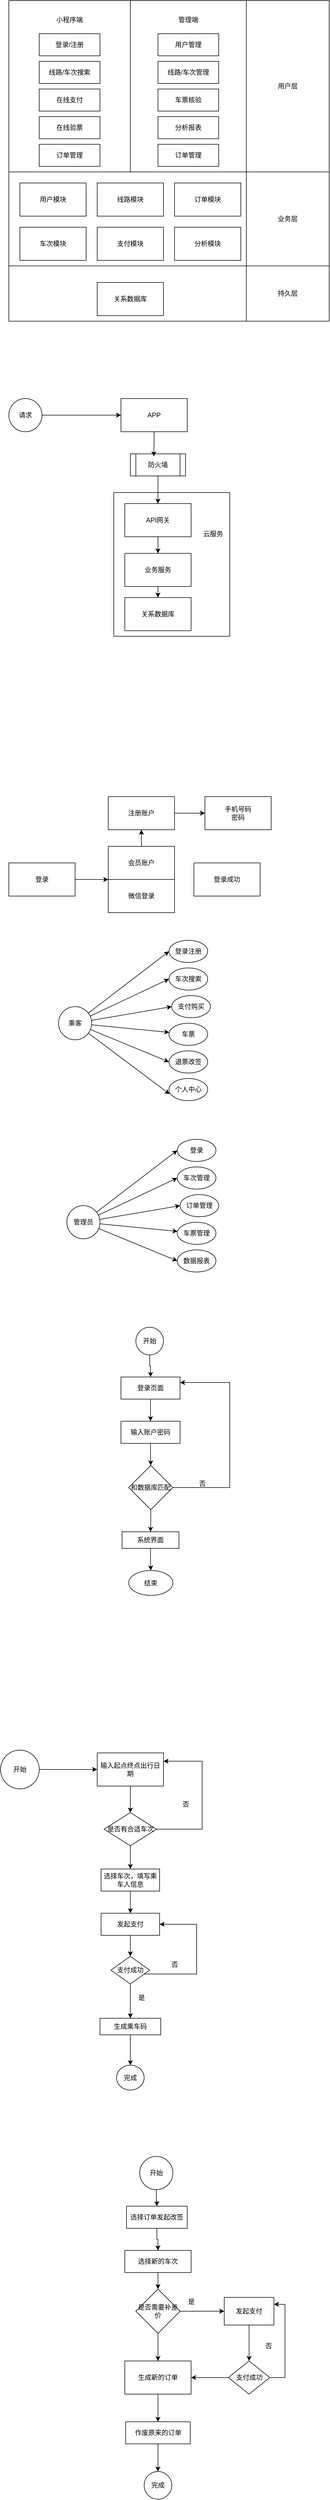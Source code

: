 <mxfile version="24.7.7">
  <diagram name="第 1 页" id="MnmO3LpP-wFRtYF9NP8j">
    <mxGraphModel dx="1226" dy="1836" grid="1" gridSize="10" guides="1" tooltips="1" connect="1" arrows="1" fold="1" page="1" pageScale="1" pageWidth="827" pageHeight="1169" math="0" shadow="0">
      <root>
        <mxCell id="0" />
        <mxCell id="1" parent="0" />
        <mxCell id="aL-A3MlLt4HypSaMRRbP-49" value="" style="rounded=0;whiteSpace=wrap;html=1;" vertex="1" parent="1">
          <mxGeometry x="320" y="780" width="210" height="260" as="geometry" />
        </mxCell>
        <mxCell id="aL-A3MlLt4HypSaMRRbP-1" value="" style="rounded=0;whiteSpace=wrap;html=1;" vertex="1" parent="1">
          <mxGeometry x="130" y="100" width="580" height="370" as="geometry" />
        </mxCell>
        <mxCell id="aL-A3MlLt4HypSaMRRbP-8" value="" style="rounded=0;whiteSpace=wrap;html=1;" vertex="1" parent="1">
          <mxGeometry x="130" y="-110" width="580" height="310" as="geometry" />
        </mxCell>
        <mxCell id="aL-A3MlLt4HypSaMRRbP-2" value="" style="rounded=0;whiteSpace=wrap;html=1;" vertex="1" parent="1">
          <mxGeometry x="130" y="-110" width="220" height="310" as="geometry" />
        </mxCell>
        <mxCell id="aL-A3MlLt4HypSaMRRbP-3" value="" style="rounded=0;whiteSpace=wrap;html=1;" vertex="1" parent="1">
          <mxGeometry x="350" y="-110" width="210" height="310" as="geometry" />
        </mxCell>
        <mxCell id="aL-A3MlLt4HypSaMRRbP-9" value="用户层" style="rounded=0;whiteSpace=wrap;html=1;" vertex="1" parent="1">
          <mxGeometry x="560" y="-110" width="150" height="310" as="geometry" />
        </mxCell>
        <mxCell id="aL-A3MlLt4HypSaMRRbP-10" value="" style="rounded=0;whiteSpace=wrap;html=1;" vertex="1" parent="1">
          <mxGeometry x="130" y="200" width="580" height="170" as="geometry" />
        </mxCell>
        <mxCell id="aL-A3MlLt4HypSaMRRbP-11" value="业务层" style="rounded=0;whiteSpace=wrap;html=1;" vertex="1" parent="1">
          <mxGeometry x="560" y="200" width="150" height="170" as="geometry" />
        </mxCell>
        <mxCell id="aL-A3MlLt4HypSaMRRbP-12" value="用户模块" style="rounded=0;whiteSpace=wrap;html=1;" vertex="1" parent="1">
          <mxGeometry x="150" y="220" width="120" height="60" as="geometry" />
        </mxCell>
        <mxCell id="aL-A3MlLt4HypSaMRRbP-13" value="线路模块" style="rounded=0;whiteSpace=wrap;html=1;" vertex="1" parent="1">
          <mxGeometry x="290" y="220" width="120" height="60" as="geometry" />
        </mxCell>
        <mxCell id="aL-A3MlLt4HypSaMRRbP-14" value="车次模块" style="rounded=0;whiteSpace=wrap;html=1;" vertex="1" parent="1">
          <mxGeometry x="150" y="300" width="120" height="60" as="geometry" />
        </mxCell>
        <mxCell id="aL-A3MlLt4HypSaMRRbP-15" value="订单模块" style="rounded=0;whiteSpace=wrap;html=1;" vertex="1" parent="1">
          <mxGeometry x="430" y="220" width="120" height="60" as="geometry" />
        </mxCell>
        <mxCell id="aL-A3MlLt4HypSaMRRbP-16" value="支付模块" style="rounded=0;whiteSpace=wrap;html=1;" vertex="1" parent="1">
          <mxGeometry x="290" y="300" width="120" height="60" as="geometry" />
        </mxCell>
        <mxCell id="aL-A3MlLt4HypSaMRRbP-17" value="分析模块" style="rounded=0;whiteSpace=wrap;html=1;" vertex="1" parent="1">
          <mxGeometry x="430" y="300" width="120" height="60" as="geometry" />
        </mxCell>
        <mxCell id="aL-A3MlLt4HypSaMRRbP-19" value="关系数据库" style="rounded=0;whiteSpace=wrap;html=1;" vertex="1" parent="1">
          <mxGeometry x="290" y="400" width="120" height="60" as="geometry" />
        </mxCell>
        <mxCell id="aL-A3MlLt4HypSaMRRbP-21" value="持久层" style="rounded=0;whiteSpace=wrap;html=1;" vertex="1" parent="1">
          <mxGeometry x="560" y="370" width="150" height="100" as="geometry" />
        </mxCell>
        <mxCell id="aL-A3MlLt4HypSaMRRbP-22" value="登录/注册" style="rounded=0;whiteSpace=wrap;html=1;" vertex="1" parent="1">
          <mxGeometry x="185" y="-50" width="110" height="40" as="geometry" />
        </mxCell>
        <mxCell id="aL-A3MlLt4HypSaMRRbP-23" value="线路/车次搜索" style="rounded=0;whiteSpace=wrap;html=1;" vertex="1" parent="1">
          <mxGeometry x="185" width="110" height="40" as="geometry" />
        </mxCell>
        <mxCell id="aL-A3MlLt4HypSaMRRbP-24" value="在线支付" style="rounded=0;whiteSpace=wrap;html=1;" vertex="1" parent="1">
          <mxGeometry x="185" y="50" width="110" height="40" as="geometry" />
        </mxCell>
        <mxCell id="aL-A3MlLt4HypSaMRRbP-25" value="在线验票" style="rounded=0;whiteSpace=wrap;html=1;" vertex="1" parent="1">
          <mxGeometry x="185" y="100" width="110" height="40" as="geometry" />
        </mxCell>
        <mxCell id="aL-A3MlLt4HypSaMRRbP-26" value="订单管理" style="rounded=0;whiteSpace=wrap;html=1;" vertex="1" parent="1">
          <mxGeometry x="185" y="150" width="110" height="40" as="geometry" />
        </mxCell>
        <mxCell id="aL-A3MlLt4HypSaMRRbP-27" value="用户管理" style="rounded=0;whiteSpace=wrap;html=1;" vertex="1" parent="1">
          <mxGeometry x="400" y="-50" width="110" height="40" as="geometry" />
        </mxCell>
        <mxCell id="aL-A3MlLt4HypSaMRRbP-28" value="线路/车次管理" style="rounded=0;whiteSpace=wrap;html=1;" vertex="1" parent="1">
          <mxGeometry x="400" width="110" height="40" as="geometry" />
        </mxCell>
        <mxCell id="aL-A3MlLt4HypSaMRRbP-29" value="车票核验" style="rounded=0;whiteSpace=wrap;html=1;" vertex="1" parent="1">
          <mxGeometry x="400" y="50" width="110" height="40" as="geometry" />
        </mxCell>
        <mxCell id="aL-A3MlLt4HypSaMRRbP-30" value="分析报表" style="rounded=0;whiteSpace=wrap;html=1;" vertex="1" parent="1">
          <mxGeometry x="400" y="100" width="110" height="40" as="geometry" />
        </mxCell>
        <mxCell id="aL-A3MlLt4HypSaMRRbP-31" value="订单管理" style="rounded=0;whiteSpace=wrap;html=1;" vertex="1" parent="1">
          <mxGeometry x="400" y="150" width="110" height="40" as="geometry" />
        </mxCell>
        <mxCell id="aL-A3MlLt4HypSaMRRbP-32" value="小程序端" style="text;html=1;align=center;verticalAlign=middle;whiteSpace=wrap;rounded=0;" vertex="1" parent="1">
          <mxGeometry x="210" y="-90" width="60" height="30" as="geometry" />
        </mxCell>
        <mxCell id="aL-A3MlLt4HypSaMRRbP-33" value="管理端" style="text;html=1;align=center;verticalAlign=middle;whiteSpace=wrap;rounded=0;" vertex="1" parent="1">
          <mxGeometry x="425" y="-90" width="60" height="30" as="geometry" />
        </mxCell>
        <mxCell id="aL-A3MlLt4HypSaMRRbP-39" style="edgeStyle=orthogonalEdgeStyle;rounded=0;orthogonalLoop=1;jettySize=auto;html=1;entryX=0;entryY=0.5;entryDx=0;entryDy=0;" edge="1" parent="1" source="aL-A3MlLt4HypSaMRRbP-37" target="aL-A3MlLt4HypSaMRRbP-38">
          <mxGeometry relative="1" as="geometry" />
        </mxCell>
        <mxCell id="aL-A3MlLt4HypSaMRRbP-37" value="请求" style="ellipse;whiteSpace=wrap;html=1;aspect=fixed;" vertex="1" parent="1">
          <mxGeometry x="130" y="610" width="60" height="60" as="geometry" />
        </mxCell>
        <mxCell id="aL-A3MlLt4HypSaMRRbP-38" value="APP" style="rounded=0;whiteSpace=wrap;html=1;" vertex="1" parent="1">
          <mxGeometry x="333" y="610" width="120" height="60" as="geometry" />
        </mxCell>
        <mxCell id="aL-A3MlLt4HypSaMRRbP-46" style="edgeStyle=orthogonalEdgeStyle;rounded=0;orthogonalLoop=1;jettySize=auto;html=1;exitX=0.5;exitY=1;exitDx=0;exitDy=0;entryX=0.5;entryY=0;entryDx=0;entryDy=0;" edge="1" parent="1" source="aL-A3MlLt4HypSaMRRbP-40" target="aL-A3MlLt4HypSaMRRbP-41">
          <mxGeometry relative="1" as="geometry" />
        </mxCell>
        <mxCell id="aL-A3MlLt4HypSaMRRbP-40" value="API网关" style="rounded=0;whiteSpace=wrap;html=1;" vertex="1" parent="1">
          <mxGeometry x="340" y="800" width="120" height="60" as="geometry" />
        </mxCell>
        <mxCell id="aL-A3MlLt4HypSaMRRbP-48" value="" style="edgeStyle=orthogonalEdgeStyle;rounded=0;orthogonalLoop=1;jettySize=auto;html=1;" edge="1" parent="1" source="aL-A3MlLt4HypSaMRRbP-41" target="aL-A3MlLt4HypSaMRRbP-42">
          <mxGeometry relative="1" as="geometry" />
        </mxCell>
        <mxCell id="aL-A3MlLt4HypSaMRRbP-41" value="业务服务" style="rounded=0;whiteSpace=wrap;html=1;" vertex="1" parent="1">
          <mxGeometry x="340" y="890" width="120" height="60" as="geometry" />
        </mxCell>
        <mxCell id="aL-A3MlLt4HypSaMRRbP-42" value="关系数据库" style="rounded=0;whiteSpace=wrap;html=1;" vertex="1" parent="1">
          <mxGeometry x="340" y="970" width="120" height="60" as="geometry" />
        </mxCell>
        <mxCell id="aL-A3MlLt4HypSaMRRbP-45" value="" style="edgeStyle=orthogonalEdgeStyle;rounded=0;orthogonalLoop=1;jettySize=auto;html=1;" edge="1" parent="1" source="aL-A3MlLt4HypSaMRRbP-43" target="aL-A3MlLt4HypSaMRRbP-40">
          <mxGeometry relative="1" as="geometry" />
        </mxCell>
        <mxCell id="aL-A3MlLt4HypSaMRRbP-43" value="防火墙" style="shape=process;whiteSpace=wrap;html=1;backgroundOutline=1;" vertex="1" parent="1">
          <mxGeometry x="350" y="710" width="100" height="40" as="geometry" />
        </mxCell>
        <mxCell id="aL-A3MlLt4HypSaMRRbP-44" style="edgeStyle=orthogonalEdgeStyle;rounded=0;orthogonalLoop=1;jettySize=auto;html=1;entryX=0.424;entryY=0.115;entryDx=0;entryDy=0;entryPerimeter=0;" edge="1" parent="1" source="aL-A3MlLt4HypSaMRRbP-38" target="aL-A3MlLt4HypSaMRRbP-43">
          <mxGeometry relative="1" as="geometry" />
        </mxCell>
        <mxCell id="aL-A3MlLt4HypSaMRRbP-50" value="云服务" style="text;html=1;align=center;verticalAlign=middle;whiteSpace=wrap;rounded=0;" vertex="1" parent="1">
          <mxGeometry x="470" y="840" width="60" height="30" as="geometry" />
        </mxCell>
        <mxCell id="aL-A3MlLt4HypSaMRRbP-56" value="" style="edgeStyle=orthogonalEdgeStyle;rounded=0;orthogonalLoop=1;jettySize=auto;html=1;" edge="1" parent="1" source="aL-A3MlLt4HypSaMRRbP-51" target="aL-A3MlLt4HypSaMRRbP-54">
          <mxGeometry relative="1" as="geometry">
            <Array as="points">
              <mxPoint x="290" y="1480" />
              <mxPoint x="290" y="1480" />
            </Array>
          </mxGeometry>
        </mxCell>
        <mxCell id="aL-A3MlLt4HypSaMRRbP-51" value="登录" style="rounded=0;whiteSpace=wrap;html=1;" vertex="1" parent="1">
          <mxGeometry x="130" y="1450" width="120" height="60" as="geometry" />
        </mxCell>
        <mxCell id="aL-A3MlLt4HypSaMRRbP-55" value="" style="group" vertex="1" connectable="0" parent="1">
          <mxGeometry x="310" y="1420" width="120" height="120" as="geometry" />
        </mxCell>
        <mxCell id="aL-A3MlLt4HypSaMRRbP-52" value="会员账户" style="whiteSpace=wrap;html=1;rounded=0;" vertex="1" parent="aL-A3MlLt4HypSaMRRbP-55">
          <mxGeometry width="120" height="60" as="geometry" />
        </mxCell>
        <mxCell id="aL-A3MlLt4HypSaMRRbP-54" value="微信登录" style="whiteSpace=wrap;html=1;rounded=0;" vertex="1" parent="aL-A3MlLt4HypSaMRRbP-55">
          <mxGeometry y="60" width="120" height="60" as="geometry" />
        </mxCell>
        <mxCell id="aL-A3MlLt4HypSaMRRbP-57" value="登录成功" style="rounded=0;whiteSpace=wrap;html=1;" vertex="1" parent="1">
          <mxGeometry x="465" y="1450" width="120" height="60" as="geometry" />
        </mxCell>
        <mxCell id="aL-A3MlLt4HypSaMRRbP-61" value="" style="edgeStyle=orthogonalEdgeStyle;rounded=0;orthogonalLoop=1;jettySize=auto;html=1;" edge="1" parent="1" source="aL-A3MlLt4HypSaMRRbP-58" target="aL-A3MlLt4HypSaMRRbP-60">
          <mxGeometry relative="1" as="geometry" />
        </mxCell>
        <mxCell id="aL-A3MlLt4HypSaMRRbP-58" value="注册账户" style="rounded=0;whiteSpace=wrap;html=1;" vertex="1" parent="1">
          <mxGeometry x="310" y="1330" width="120" height="60" as="geometry" />
        </mxCell>
        <mxCell id="aL-A3MlLt4HypSaMRRbP-59" value="" style="edgeStyle=orthogonalEdgeStyle;rounded=0;orthogonalLoop=1;jettySize=auto;html=1;" edge="1" parent="1" source="aL-A3MlLt4HypSaMRRbP-52" target="aL-A3MlLt4HypSaMRRbP-58">
          <mxGeometry relative="1" as="geometry" />
        </mxCell>
        <mxCell id="aL-A3MlLt4HypSaMRRbP-60" value="手机号码&lt;div&gt;密码&lt;/div&gt;" style="whiteSpace=wrap;html=1;rounded=0;" vertex="1" parent="1">
          <mxGeometry x="485" y="1330" width="120" height="60" as="geometry" />
        </mxCell>
        <mxCell id="aL-A3MlLt4HypSaMRRbP-70" style="rounded=0;orthogonalLoop=1;jettySize=auto;html=1;entryX=0;entryY=0.5;entryDx=0;entryDy=0;" edge="1" parent="1" source="aL-A3MlLt4HypSaMRRbP-63" target="aL-A3MlLt4HypSaMRRbP-65">
          <mxGeometry relative="1" as="geometry" />
        </mxCell>
        <mxCell id="aL-A3MlLt4HypSaMRRbP-71" style="rounded=0;orthogonalLoop=1;jettySize=auto;html=1;entryX=0;entryY=0.5;entryDx=0;entryDy=0;" edge="1" parent="1" source="aL-A3MlLt4HypSaMRRbP-63" target="aL-A3MlLt4HypSaMRRbP-66">
          <mxGeometry relative="1" as="geometry" />
        </mxCell>
        <mxCell id="aL-A3MlLt4HypSaMRRbP-72" style="rounded=0;orthogonalLoop=1;jettySize=auto;html=1;entryX=0;entryY=0.5;entryDx=0;entryDy=0;" edge="1" parent="1" source="aL-A3MlLt4HypSaMRRbP-63" target="aL-A3MlLt4HypSaMRRbP-67">
          <mxGeometry relative="1" as="geometry" />
        </mxCell>
        <mxCell id="aL-A3MlLt4HypSaMRRbP-73" style="rounded=0;orthogonalLoop=1;jettySize=auto;html=1;" edge="1" parent="1" source="aL-A3MlLt4HypSaMRRbP-63" target="aL-A3MlLt4HypSaMRRbP-68">
          <mxGeometry relative="1" as="geometry" />
        </mxCell>
        <mxCell id="aL-A3MlLt4HypSaMRRbP-74" style="rounded=0;orthogonalLoop=1;jettySize=auto;html=1;entryX=0;entryY=0.5;entryDx=0;entryDy=0;" edge="1" parent="1" source="aL-A3MlLt4HypSaMRRbP-63" target="aL-A3MlLt4HypSaMRRbP-69">
          <mxGeometry relative="1" as="geometry" />
        </mxCell>
        <mxCell id="aL-A3MlLt4HypSaMRRbP-63" value="乘客" style="ellipse;whiteSpace=wrap;html=1;" vertex="1" parent="1">
          <mxGeometry x="220" y="1710" width="60" height="60" as="geometry" />
        </mxCell>
        <mxCell id="aL-A3MlLt4HypSaMRRbP-64" value="个人中心" style="ellipse;whiteSpace=wrap;html=1;" vertex="1" parent="1">
          <mxGeometry x="420" y="1840" width="70" height="40" as="geometry" />
        </mxCell>
        <mxCell id="aL-A3MlLt4HypSaMRRbP-65" value="登录注册" style="ellipse;whiteSpace=wrap;html=1;" vertex="1" parent="1">
          <mxGeometry x="420" y="1590" width="70" height="40" as="geometry" />
        </mxCell>
        <mxCell id="aL-A3MlLt4HypSaMRRbP-66" value="车次搜索" style="ellipse;whiteSpace=wrap;html=1;" vertex="1" parent="1">
          <mxGeometry x="420" y="1640" width="70" height="40" as="geometry" />
        </mxCell>
        <mxCell id="aL-A3MlLt4HypSaMRRbP-67" value="支付购买" style="ellipse;whiteSpace=wrap;html=1;" vertex="1" parent="1">
          <mxGeometry x="425" y="1690" width="70" height="40" as="geometry" />
        </mxCell>
        <mxCell id="aL-A3MlLt4HypSaMRRbP-68" value="车票" style="ellipse;whiteSpace=wrap;html=1;" vertex="1" parent="1">
          <mxGeometry x="420" y="1740" width="70" height="40" as="geometry" />
        </mxCell>
        <mxCell id="aL-A3MlLt4HypSaMRRbP-69" value="退票改签" style="ellipse;whiteSpace=wrap;html=1;" vertex="1" parent="1">
          <mxGeometry x="420" y="1790" width="70" height="40" as="geometry" />
        </mxCell>
        <mxCell id="aL-A3MlLt4HypSaMRRbP-75" style="rounded=0;orthogonalLoop=1;jettySize=auto;html=1;entryX=0.017;entryY=0.705;entryDx=0;entryDy=0;entryPerimeter=0;" edge="1" parent="1" source="aL-A3MlLt4HypSaMRRbP-63" target="aL-A3MlLt4HypSaMRRbP-64">
          <mxGeometry relative="1" as="geometry" />
        </mxCell>
        <mxCell id="aL-A3MlLt4HypSaMRRbP-77" style="rounded=0;orthogonalLoop=1;jettySize=auto;html=1;entryX=0;entryY=0.5;entryDx=0;entryDy=0;" edge="1" parent="1" source="aL-A3MlLt4HypSaMRRbP-82" target="aL-A3MlLt4HypSaMRRbP-84">
          <mxGeometry relative="1" as="geometry" />
        </mxCell>
        <mxCell id="aL-A3MlLt4HypSaMRRbP-78" style="rounded=0;orthogonalLoop=1;jettySize=auto;html=1;entryX=0;entryY=0.5;entryDx=0;entryDy=0;" edge="1" parent="1" source="aL-A3MlLt4HypSaMRRbP-82" target="aL-A3MlLt4HypSaMRRbP-85">
          <mxGeometry relative="1" as="geometry" />
        </mxCell>
        <mxCell id="aL-A3MlLt4HypSaMRRbP-79" style="rounded=0;orthogonalLoop=1;jettySize=auto;html=1;entryX=0;entryY=0.5;entryDx=0;entryDy=0;" edge="1" parent="1" source="aL-A3MlLt4HypSaMRRbP-82" target="aL-A3MlLt4HypSaMRRbP-86">
          <mxGeometry relative="1" as="geometry" />
        </mxCell>
        <mxCell id="aL-A3MlLt4HypSaMRRbP-80" style="rounded=0;orthogonalLoop=1;jettySize=auto;html=1;" edge="1" parent="1" source="aL-A3MlLt4HypSaMRRbP-82" target="aL-A3MlLt4HypSaMRRbP-87">
          <mxGeometry relative="1" as="geometry" />
        </mxCell>
        <mxCell id="aL-A3MlLt4HypSaMRRbP-81" style="rounded=0;orthogonalLoop=1;jettySize=auto;html=1;entryX=0;entryY=0.5;entryDx=0;entryDy=0;" edge="1" parent="1" source="aL-A3MlLt4HypSaMRRbP-82" target="aL-A3MlLt4HypSaMRRbP-88">
          <mxGeometry relative="1" as="geometry" />
        </mxCell>
        <mxCell id="aL-A3MlLt4HypSaMRRbP-82" value="管理员" style="ellipse;whiteSpace=wrap;html=1;" vertex="1" parent="1">
          <mxGeometry x="235" y="2070" width="60" height="60" as="geometry" />
        </mxCell>
        <mxCell id="aL-A3MlLt4HypSaMRRbP-84" value="登录" style="ellipse;whiteSpace=wrap;html=1;" vertex="1" parent="1">
          <mxGeometry x="435" y="1950" width="70" height="40" as="geometry" />
        </mxCell>
        <mxCell id="aL-A3MlLt4HypSaMRRbP-85" value="车次管理" style="ellipse;whiteSpace=wrap;html=1;" vertex="1" parent="1">
          <mxGeometry x="435" y="2000" width="70" height="40" as="geometry" />
        </mxCell>
        <mxCell id="aL-A3MlLt4HypSaMRRbP-86" value="订单管理" style="ellipse;whiteSpace=wrap;html=1;" vertex="1" parent="1">
          <mxGeometry x="440" y="2050" width="70" height="40" as="geometry" />
        </mxCell>
        <mxCell id="aL-A3MlLt4HypSaMRRbP-87" value="车票管理" style="ellipse;whiteSpace=wrap;html=1;" vertex="1" parent="1">
          <mxGeometry x="435" y="2100" width="70" height="40" as="geometry" />
        </mxCell>
        <mxCell id="aL-A3MlLt4HypSaMRRbP-88" value="数据报表" style="ellipse;whiteSpace=wrap;html=1;" vertex="1" parent="1">
          <mxGeometry x="435" y="2150" width="70" height="40" as="geometry" />
        </mxCell>
        <mxCell id="aL-A3MlLt4HypSaMRRbP-97" style="edgeStyle=orthogonalEdgeStyle;rounded=0;orthogonalLoop=1;jettySize=auto;html=1;exitX=0.5;exitY=1;exitDx=0;exitDy=0;entryX=0.5;entryY=0;entryDx=0;entryDy=0;" edge="1" parent="1" source="aL-A3MlLt4HypSaMRRbP-91" target="aL-A3MlLt4HypSaMRRbP-93">
          <mxGeometry relative="1" as="geometry" />
        </mxCell>
        <mxCell id="aL-A3MlLt4HypSaMRRbP-91" value="登录页面" style="rounded=0;whiteSpace=wrap;html=1;" vertex="1" parent="1">
          <mxGeometry x="333" y="2380" width="107" height="40" as="geometry" />
        </mxCell>
        <mxCell id="aL-A3MlLt4HypSaMRRbP-104" style="edgeStyle=orthogonalEdgeStyle;rounded=0;orthogonalLoop=1;jettySize=auto;html=1;entryX=0.5;entryY=0;entryDx=0;entryDy=0;" edge="1" parent="1" source="aL-A3MlLt4HypSaMRRbP-92" target="aL-A3MlLt4HypSaMRRbP-91">
          <mxGeometry relative="1" as="geometry" />
        </mxCell>
        <mxCell id="aL-A3MlLt4HypSaMRRbP-92" value="开始" style="ellipse;whiteSpace=wrap;html=1;aspect=fixed;" vertex="1" parent="1">
          <mxGeometry x="360" y="2290" width="50" height="50" as="geometry" />
        </mxCell>
        <mxCell id="aL-A3MlLt4HypSaMRRbP-98" style="edgeStyle=orthogonalEdgeStyle;rounded=0;orthogonalLoop=1;jettySize=auto;html=1;entryX=0.5;entryY=0;entryDx=0;entryDy=0;" edge="1" parent="1" source="aL-A3MlLt4HypSaMRRbP-93" target="aL-A3MlLt4HypSaMRRbP-94">
          <mxGeometry relative="1" as="geometry" />
        </mxCell>
        <mxCell id="aL-A3MlLt4HypSaMRRbP-93" value="输入账户密码" style="rounded=0;whiteSpace=wrap;html=1;" vertex="1" parent="1">
          <mxGeometry x="333" y="2460" width="107" height="40" as="geometry" />
        </mxCell>
        <mxCell id="aL-A3MlLt4HypSaMRRbP-95" style="edgeStyle=orthogonalEdgeStyle;rounded=0;orthogonalLoop=1;jettySize=auto;html=1;entryX=1;entryY=0.25;entryDx=0;entryDy=0;" edge="1" parent="1" source="aL-A3MlLt4HypSaMRRbP-94" target="aL-A3MlLt4HypSaMRRbP-91">
          <mxGeometry relative="1" as="geometry">
            <Array as="points">
              <mxPoint x="530" y="2580" />
              <mxPoint x="530" y="2390" />
            </Array>
          </mxGeometry>
        </mxCell>
        <mxCell id="aL-A3MlLt4HypSaMRRbP-101" value="" style="edgeStyle=orthogonalEdgeStyle;rounded=0;orthogonalLoop=1;jettySize=auto;html=1;" edge="1" parent="1" source="aL-A3MlLt4HypSaMRRbP-94" target="aL-A3MlLt4HypSaMRRbP-100">
          <mxGeometry relative="1" as="geometry" />
        </mxCell>
        <mxCell id="aL-A3MlLt4HypSaMRRbP-94" value="和数据库匹配" style="rhombus;whiteSpace=wrap;html=1;" vertex="1" parent="1">
          <mxGeometry x="347" y="2540" width="80" height="80" as="geometry" />
        </mxCell>
        <mxCell id="aL-A3MlLt4HypSaMRRbP-96" value="否" style="text;html=1;align=center;verticalAlign=middle;resizable=0;points=[];autosize=1;strokeColor=none;fillColor=none;" vertex="1" parent="1">
          <mxGeometry x="460" y="2558" width="40" height="30" as="geometry" />
        </mxCell>
        <mxCell id="aL-A3MlLt4HypSaMRRbP-103" value="" style="edgeStyle=orthogonalEdgeStyle;rounded=0;orthogonalLoop=1;jettySize=auto;html=1;" edge="1" parent="1" source="aL-A3MlLt4HypSaMRRbP-100" target="aL-A3MlLt4HypSaMRRbP-102">
          <mxGeometry relative="1" as="geometry" />
        </mxCell>
        <mxCell id="aL-A3MlLt4HypSaMRRbP-100" value="系统界面" style="whiteSpace=wrap;html=1;" vertex="1" parent="1">
          <mxGeometry x="335" y="2660" width="103" height="30" as="geometry" />
        </mxCell>
        <mxCell id="aL-A3MlLt4HypSaMRRbP-102" value="结束" style="ellipse;whiteSpace=wrap;html=1;" vertex="1" parent="1">
          <mxGeometry x="347" y="2730" width="80" height="45" as="geometry" />
        </mxCell>
        <mxCell id="aL-A3MlLt4HypSaMRRbP-128" style="edgeStyle=orthogonalEdgeStyle;rounded=0;orthogonalLoop=1;jettySize=auto;html=1;entryX=0;entryY=0.5;entryDx=0;entryDy=0;" edge="1" parent="1" source="aL-A3MlLt4HypSaMRRbP-106" target="aL-A3MlLt4HypSaMRRbP-107">
          <mxGeometry relative="1" as="geometry" />
        </mxCell>
        <mxCell id="aL-A3MlLt4HypSaMRRbP-106" value="开始" style="ellipse;whiteSpace=wrap;html=1;aspect=fixed;" vertex="1" parent="1">
          <mxGeometry x="115" y="3055" width="70" height="70" as="geometry" />
        </mxCell>
        <mxCell id="aL-A3MlLt4HypSaMRRbP-112" style="edgeStyle=orthogonalEdgeStyle;rounded=0;orthogonalLoop=1;jettySize=auto;html=1;entryX=0.5;entryY=0;entryDx=0;entryDy=0;" edge="1" parent="1" source="aL-A3MlLt4HypSaMRRbP-107" target="aL-A3MlLt4HypSaMRRbP-109">
          <mxGeometry relative="1" as="geometry" />
        </mxCell>
        <mxCell id="aL-A3MlLt4HypSaMRRbP-107" value="输入起点终点出行日期" style="rounded=0;whiteSpace=wrap;html=1;" vertex="1" parent="1">
          <mxGeometry x="290" y="3060" width="120" height="60" as="geometry" />
        </mxCell>
        <mxCell id="aL-A3MlLt4HypSaMRRbP-110" style="edgeStyle=orthogonalEdgeStyle;rounded=0;orthogonalLoop=1;jettySize=auto;html=1;entryX=1;entryY=0.25;entryDx=0;entryDy=0;exitX=1;exitY=0.5;exitDx=0;exitDy=0;" edge="1" parent="1" source="aL-A3MlLt4HypSaMRRbP-109" target="aL-A3MlLt4HypSaMRRbP-107">
          <mxGeometry relative="1" as="geometry">
            <Array as="points">
              <mxPoint x="480" y="3198" />
              <mxPoint x="480" y="3075" />
            </Array>
          </mxGeometry>
        </mxCell>
        <mxCell id="aL-A3MlLt4HypSaMRRbP-114" value="" style="edgeStyle=orthogonalEdgeStyle;rounded=0;orthogonalLoop=1;jettySize=auto;html=1;" edge="1" parent="1" source="aL-A3MlLt4HypSaMRRbP-109" target="aL-A3MlLt4HypSaMRRbP-113">
          <mxGeometry relative="1" as="geometry" />
        </mxCell>
        <mxCell id="aL-A3MlLt4HypSaMRRbP-109" value="是否有合适车次" style="rhombus;whiteSpace=wrap;html=1;" vertex="1" parent="1">
          <mxGeometry x="302.5" y="3168" width="95" height="60" as="geometry" />
        </mxCell>
        <mxCell id="aL-A3MlLt4HypSaMRRbP-111" value="否" style="text;html=1;align=center;verticalAlign=middle;resizable=0;points=[];autosize=1;strokeColor=none;fillColor=none;" vertex="1" parent="1">
          <mxGeometry x="430" y="3138" width="40" height="30" as="geometry" />
        </mxCell>
        <mxCell id="aL-A3MlLt4HypSaMRRbP-116" value="" style="edgeStyle=orthogonalEdgeStyle;rounded=0;orthogonalLoop=1;jettySize=auto;html=1;" edge="1" parent="1" source="aL-A3MlLt4HypSaMRRbP-113" target="aL-A3MlLt4HypSaMRRbP-115">
          <mxGeometry relative="1" as="geometry" />
        </mxCell>
        <mxCell id="aL-A3MlLt4HypSaMRRbP-113" value="选择车次，填写乘车人信息" style="whiteSpace=wrap;html=1;" vertex="1" parent="1">
          <mxGeometry x="297" y="3270" width="106" height="40" as="geometry" />
        </mxCell>
        <mxCell id="aL-A3MlLt4HypSaMRRbP-119" value="" style="edgeStyle=orthogonalEdgeStyle;rounded=0;orthogonalLoop=1;jettySize=auto;html=1;" edge="1" parent="1" source="aL-A3MlLt4HypSaMRRbP-115" target="aL-A3MlLt4HypSaMRRbP-118">
          <mxGeometry relative="1" as="geometry" />
        </mxCell>
        <mxCell id="aL-A3MlLt4HypSaMRRbP-115" value="发起支付" style="whiteSpace=wrap;html=1;" vertex="1" parent="1">
          <mxGeometry x="297" y="3350" width="106" height="40" as="geometry" />
        </mxCell>
        <mxCell id="aL-A3MlLt4HypSaMRRbP-120" style="edgeStyle=orthogonalEdgeStyle;rounded=0;orthogonalLoop=1;jettySize=auto;html=1;entryX=1;entryY=0.5;entryDx=0;entryDy=0;" edge="1" parent="1" source="aL-A3MlLt4HypSaMRRbP-118" target="aL-A3MlLt4HypSaMRRbP-115">
          <mxGeometry relative="1" as="geometry">
            <Array as="points">
              <mxPoint x="470" y="3460" />
              <mxPoint x="470" y="3370" />
            </Array>
          </mxGeometry>
        </mxCell>
        <mxCell id="aL-A3MlLt4HypSaMRRbP-123" value="" style="edgeStyle=orthogonalEdgeStyle;rounded=0;orthogonalLoop=1;jettySize=auto;html=1;" edge="1" parent="1" source="aL-A3MlLt4HypSaMRRbP-118" target="aL-A3MlLt4HypSaMRRbP-122">
          <mxGeometry relative="1" as="geometry" />
        </mxCell>
        <mxCell id="aL-A3MlLt4HypSaMRRbP-118" value="支付成功" style="rhombus;whiteSpace=wrap;html=1;" vertex="1" parent="1">
          <mxGeometry x="315" y="3428" width="70" height="50" as="geometry" />
        </mxCell>
        <mxCell id="aL-A3MlLt4HypSaMRRbP-121" value="否" style="text;html=1;align=center;verticalAlign=middle;resizable=0;points=[];autosize=1;strokeColor=none;fillColor=none;" vertex="1" parent="1">
          <mxGeometry x="410" y="3428" width="40" height="30" as="geometry" />
        </mxCell>
        <mxCell id="aL-A3MlLt4HypSaMRRbP-126" value="" style="edgeStyle=orthogonalEdgeStyle;rounded=0;orthogonalLoop=1;jettySize=auto;html=1;" edge="1" parent="1" source="aL-A3MlLt4HypSaMRRbP-122" target="aL-A3MlLt4HypSaMRRbP-125">
          <mxGeometry relative="1" as="geometry" />
        </mxCell>
        <mxCell id="aL-A3MlLt4HypSaMRRbP-122" value="生成乘车码" style="whiteSpace=wrap;html=1;" vertex="1" parent="1">
          <mxGeometry x="295" y="3540" width="110" height="30" as="geometry" />
        </mxCell>
        <mxCell id="aL-A3MlLt4HypSaMRRbP-124" value="是" style="text;html=1;align=center;verticalAlign=middle;resizable=0;points=[];autosize=1;strokeColor=none;fillColor=none;" vertex="1" parent="1">
          <mxGeometry x="350" y="3488" width="40" height="30" as="geometry" />
        </mxCell>
        <mxCell id="aL-A3MlLt4HypSaMRRbP-125" value="完成" style="ellipse;whiteSpace=wrap;html=1;" vertex="1" parent="1">
          <mxGeometry x="325" y="3625" width="50" height="45" as="geometry" />
        </mxCell>
        <mxCell id="aL-A3MlLt4HypSaMRRbP-147" style="edgeStyle=orthogonalEdgeStyle;rounded=0;orthogonalLoop=1;jettySize=auto;html=1;entryX=0.5;entryY=0;entryDx=0;entryDy=0;" edge="1" parent="1" source="aL-A3MlLt4HypSaMRRbP-129" target="aL-A3MlLt4HypSaMRRbP-130">
          <mxGeometry relative="1" as="geometry" />
        </mxCell>
        <mxCell id="aL-A3MlLt4HypSaMRRbP-129" value="开始" style="ellipse;whiteSpace=wrap;html=1;aspect=fixed;" vertex="1" parent="1">
          <mxGeometry x="367" y="3790" width="60" height="60" as="geometry" />
        </mxCell>
        <mxCell id="aL-A3MlLt4HypSaMRRbP-149" style="edgeStyle=orthogonalEdgeStyle;rounded=0;orthogonalLoop=1;jettySize=auto;html=1;entryX=0.5;entryY=0;entryDx=0;entryDy=0;" edge="1" parent="1" source="aL-A3MlLt4HypSaMRRbP-130" target="aL-A3MlLt4HypSaMRRbP-131">
          <mxGeometry relative="1" as="geometry" />
        </mxCell>
        <mxCell id="aL-A3MlLt4HypSaMRRbP-130" value="选择订单发起改签" style="rounded=0;whiteSpace=wrap;html=1;" vertex="1" parent="1">
          <mxGeometry x="343" y="3880" width="110" height="40" as="geometry" />
        </mxCell>
        <mxCell id="aL-A3MlLt4HypSaMRRbP-150" style="edgeStyle=orthogonalEdgeStyle;rounded=0;orthogonalLoop=1;jettySize=auto;html=1;exitX=0.5;exitY=1;exitDx=0;exitDy=0;entryX=0.5;entryY=0;entryDx=0;entryDy=0;" edge="1" parent="1" source="aL-A3MlLt4HypSaMRRbP-131" target="aL-A3MlLt4HypSaMRRbP-132">
          <mxGeometry relative="1" as="geometry" />
        </mxCell>
        <mxCell id="aL-A3MlLt4HypSaMRRbP-131" value="选择新的车次" style="rounded=0;whiteSpace=wrap;html=1;" vertex="1" parent="1">
          <mxGeometry x="340" y="3960" width="120" height="40" as="geometry" />
        </mxCell>
        <mxCell id="aL-A3MlLt4HypSaMRRbP-134" value="" style="edgeStyle=orthogonalEdgeStyle;rounded=0;orthogonalLoop=1;jettySize=auto;html=1;" edge="1" parent="1" source="aL-A3MlLt4HypSaMRRbP-132" target="aL-A3MlLt4HypSaMRRbP-133">
          <mxGeometry relative="1" as="geometry" />
        </mxCell>
        <mxCell id="aL-A3MlLt4HypSaMRRbP-141" value="" style="edgeStyle=orthogonalEdgeStyle;rounded=0;orthogonalLoop=1;jettySize=auto;html=1;" edge="1" parent="1" source="aL-A3MlLt4HypSaMRRbP-132" target="aL-A3MlLt4HypSaMRRbP-140">
          <mxGeometry relative="1" as="geometry" />
        </mxCell>
        <mxCell id="aL-A3MlLt4HypSaMRRbP-132" value="是否需要补差价" style="rhombus;whiteSpace=wrap;html=1;" vertex="1" parent="1">
          <mxGeometry x="360" y="4030" width="80" height="80" as="geometry" />
        </mxCell>
        <mxCell id="aL-A3MlLt4HypSaMRRbP-137" value="" style="edgeStyle=orthogonalEdgeStyle;rounded=0;orthogonalLoop=1;jettySize=auto;html=1;" edge="1" parent="1" source="aL-A3MlLt4HypSaMRRbP-133" target="aL-A3MlLt4HypSaMRRbP-136">
          <mxGeometry relative="1" as="geometry" />
        </mxCell>
        <mxCell id="aL-A3MlLt4HypSaMRRbP-133" value="发起支付" style="whiteSpace=wrap;html=1;" vertex="1" parent="1">
          <mxGeometry x="520" y="4045" width="90" height="50" as="geometry" />
        </mxCell>
        <mxCell id="aL-A3MlLt4HypSaMRRbP-135" value="是" style="text;html=1;align=center;verticalAlign=middle;resizable=0;points=[];autosize=1;strokeColor=none;fillColor=none;" vertex="1" parent="1">
          <mxGeometry x="440" y="4038" width="40" height="30" as="geometry" />
        </mxCell>
        <mxCell id="aL-A3MlLt4HypSaMRRbP-138" style="edgeStyle=orthogonalEdgeStyle;rounded=0;orthogonalLoop=1;jettySize=auto;html=1;entryX=1;entryY=0.25;entryDx=0;entryDy=0;exitX=1;exitY=0.5;exitDx=0;exitDy=0;" edge="1" parent="1" source="aL-A3MlLt4HypSaMRRbP-136" target="aL-A3MlLt4HypSaMRRbP-133">
          <mxGeometry relative="1" as="geometry">
            <Array as="points">
              <mxPoint x="630" y="4190" />
              <mxPoint x="630" y="4058" />
            </Array>
          </mxGeometry>
        </mxCell>
        <mxCell id="aL-A3MlLt4HypSaMRRbP-142" style="edgeStyle=orthogonalEdgeStyle;rounded=0;orthogonalLoop=1;jettySize=auto;html=1;entryX=1;entryY=0.5;entryDx=0;entryDy=0;" edge="1" parent="1" source="aL-A3MlLt4HypSaMRRbP-136" target="aL-A3MlLt4HypSaMRRbP-140">
          <mxGeometry relative="1" as="geometry" />
        </mxCell>
        <mxCell id="aL-A3MlLt4HypSaMRRbP-136" value="支付成功" style="rhombus;whiteSpace=wrap;html=1;" vertex="1" parent="1">
          <mxGeometry x="527.5" y="4160" width="75" height="60" as="geometry" />
        </mxCell>
        <mxCell id="aL-A3MlLt4HypSaMRRbP-139" value="否" style="text;html=1;align=center;verticalAlign=middle;resizable=0;points=[];autosize=1;strokeColor=none;fillColor=none;" vertex="1" parent="1">
          <mxGeometry x="580" y="4118" width="40" height="30" as="geometry" />
        </mxCell>
        <mxCell id="aL-A3MlLt4HypSaMRRbP-144" value="" style="edgeStyle=orthogonalEdgeStyle;rounded=0;orthogonalLoop=1;jettySize=auto;html=1;" edge="1" parent="1" source="aL-A3MlLt4HypSaMRRbP-140" target="aL-A3MlLt4HypSaMRRbP-143">
          <mxGeometry relative="1" as="geometry" />
        </mxCell>
        <mxCell id="aL-A3MlLt4HypSaMRRbP-140" value="生成新的订单" style="whiteSpace=wrap;html=1;" vertex="1" parent="1">
          <mxGeometry x="340" y="4160" width="120" height="60" as="geometry" />
        </mxCell>
        <mxCell id="aL-A3MlLt4HypSaMRRbP-146" value="" style="edgeStyle=orthogonalEdgeStyle;rounded=0;orthogonalLoop=1;jettySize=auto;html=1;" edge="1" parent="1" source="aL-A3MlLt4HypSaMRRbP-143" target="aL-A3MlLt4HypSaMRRbP-145">
          <mxGeometry relative="1" as="geometry" />
        </mxCell>
        <mxCell id="aL-A3MlLt4HypSaMRRbP-143" value="作废原来的订单" style="whiteSpace=wrap;html=1;" vertex="1" parent="1">
          <mxGeometry x="341.5" y="4270" width="117" height="40" as="geometry" />
        </mxCell>
        <mxCell id="aL-A3MlLt4HypSaMRRbP-145" value="完成" style="ellipse;whiteSpace=wrap;html=1;" vertex="1" parent="1">
          <mxGeometry x="375" y="4360" width="50" height="50" as="geometry" />
        </mxCell>
      </root>
    </mxGraphModel>
  </diagram>
</mxfile>
